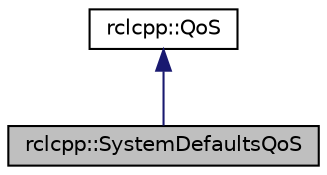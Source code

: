 digraph "rclcpp::SystemDefaultsQoS"
{
  edge [fontname="Helvetica",fontsize="10",labelfontname="Helvetica",labelfontsize="10"];
  node [fontname="Helvetica",fontsize="10",shape=record];
  Node2 [label="rclcpp::SystemDefaultsQoS",height=0.2,width=0.4,color="black", fillcolor="grey75", style="filled", fontcolor="black"];
  Node3 -> Node2 [dir="back",color="midnightblue",fontsize="10",style="solid",fontname="Helvetica"];
  Node3 [label="rclcpp::QoS",height=0.2,width=0.4,color="black", fillcolor="white", style="filled",URL="$classrclcpp_1_1QoS.html",tooltip="Encapsulation of Quality of Service settings. "];
}
